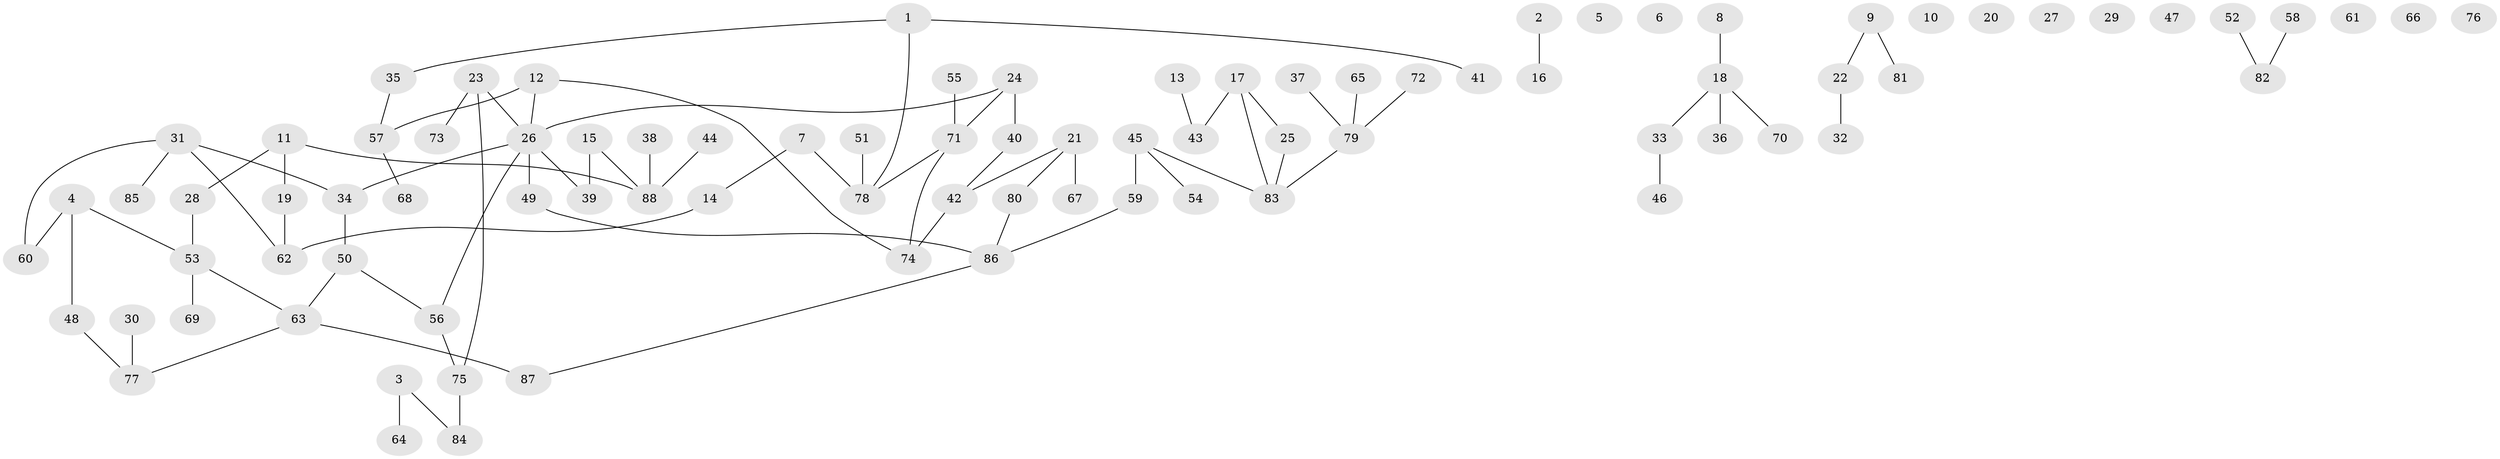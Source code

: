 // coarse degree distribution, {4: 0.07142857142857142, 3: 0.2857142857142857, 1: 0.2857142857142857, 7: 0.07142857142857142, 2: 0.21428571428571427, 5: 0.07142857142857142}
// Generated by graph-tools (version 1.1) at 2025/48/03/04/25 22:48:08]
// undirected, 88 vertices, 86 edges
graph export_dot {
  node [color=gray90,style=filled];
  1;
  2;
  3;
  4;
  5;
  6;
  7;
  8;
  9;
  10;
  11;
  12;
  13;
  14;
  15;
  16;
  17;
  18;
  19;
  20;
  21;
  22;
  23;
  24;
  25;
  26;
  27;
  28;
  29;
  30;
  31;
  32;
  33;
  34;
  35;
  36;
  37;
  38;
  39;
  40;
  41;
  42;
  43;
  44;
  45;
  46;
  47;
  48;
  49;
  50;
  51;
  52;
  53;
  54;
  55;
  56;
  57;
  58;
  59;
  60;
  61;
  62;
  63;
  64;
  65;
  66;
  67;
  68;
  69;
  70;
  71;
  72;
  73;
  74;
  75;
  76;
  77;
  78;
  79;
  80;
  81;
  82;
  83;
  84;
  85;
  86;
  87;
  88;
  1 -- 35;
  1 -- 41;
  1 -- 78;
  2 -- 16;
  3 -- 64;
  3 -- 84;
  4 -- 48;
  4 -- 53;
  4 -- 60;
  7 -- 14;
  7 -- 78;
  8 -- 18;
  9 -- 22;
  9 -- 81;
  11 -- 19;
  11 -- 28;
  11 -- 88;
  12 -- 26;
  12 -- 57;
  12 -- 74;
  13 -- 43;
  14 -- 62;
  15 -- 39;
  15 -- 88;
  17 -- 25;
  17 -- 43;
  17 -- 83;
  18 -- 33;
  18 -- 36;
  18 -- 70;
  19 -- 62;
  21 -- 42;
  21 -- 67;
  21 -- 80;
  22 -- 32;
  23 -- 26;
  23 -- 73;
  23 -- 75;
  24 -- 26;
  24 -- 40;
  24 -- 71;
  25 -- 83;
  26 -- 34;
  26 -- 39;
  26 -- 49;
  26 -- 56;
  28 -- 53;
  30 -- 77;
  31 -- 34;
  31 -- 60;
  31 -- 62;
  31 -- 85;
  33 -- 46;
  34 -- 50;
  35 -- 57;
  37 -- 79;
  38 -- 88;
  40 -- 42;
  42 -- 74;
  44 -- 88;
  45 -- 54;
  45 -- 59;
  45 -- 83;
  48 -- 77;
  49 -- 86;
  50 -- 56;
  50 -- 63;
  51 -- 78;
  52 -- 82;
  53 -- 63;
  53 -- 69;
  55 -- 71;
  56 -- 75;
  57 -- 68;
  58 -- 82;
  59 -- 86;
  63 -- 77;
  63 -- 87;
  65 -- 79;
  71 -- 74;
  71 -- 78;
  72 -- 79;
  75 -- 84;
  79 -- 83;
  80 -- 86;
  86 -- 87;
}
